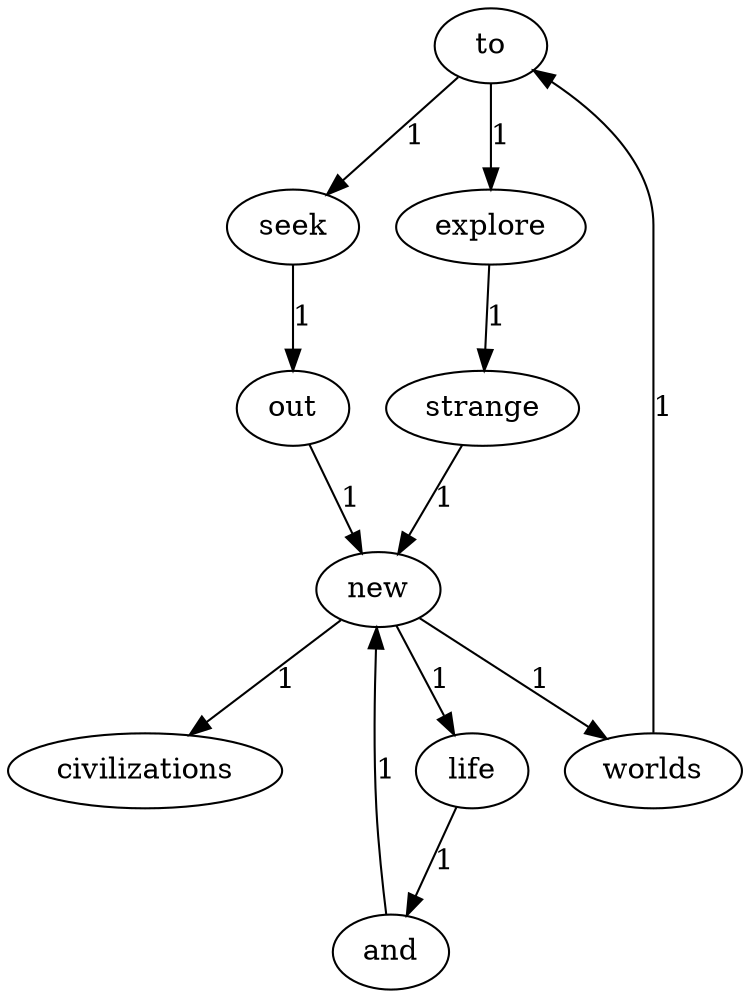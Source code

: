 digraph lab1_graph108
{
    to -> explore [label="1",color=black]
    to -> seek [label="1",color=black]
    explore -> strange [label="1",color=black]
    strange -> new [label="1",color=black]
    new -> life [label="1",color=black]
    new -> worlds [label="1",color=black]
    new -> civilizations [label="1",color=black]
    worlds -> to [label="1",color=black]
    seek -> out [label="1",color=black]
    out -> new [label="1",color=black]
    life -> and [label="1",color=black]
    and -> new [label="1",color=black]
}

